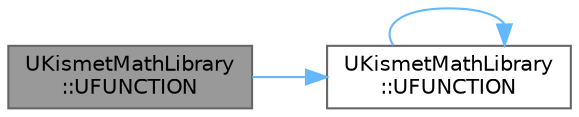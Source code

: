 digraph "UKismetMathLibrary::UFUNCTION"
{
 // INTERACTIVE_SVG=YES
 // LATEX_PDF_SIZE
  bgcolor="transparent";
  edge [fontname=Helvetica,fontsize=10,labelfontname=Helvetica,labelfontsize=10];
  node [fontname=Helvetica,fontsize=10,shape=box,height=0.2,width=0.4];
  rankdir="LR";
  Node1 [id="Node000001",label="UKismetMathLibrary\l::UFUNCTION",height=0.2,width=0.4,color="gray40", fillcolor="grey60", style="filled", fontcolor="black",tooltip="Determine if a class is a child of another class."];
  Node1 -> Node2 [id="edge1_Node000001_Node000002",color="steelblue1",style="solid",tooltip=" "];
  Node2 [id="Node000002",label="UKismetMathLibrary\l::UFUNCTION",height=0.2,width=0.4,color="grey40", fillcolor="white", style="filled",URL="$d3/d8e/classUKismetMathLibrary.html#a3386da4351f92810cb6e2ee408805a15",tooltip="Get a random chance with the specified weight."];
  Node2 -> Node2 [id="edge2_Node000002_Node000002",color="steelblue1",style="solid",tooltip=" "];
}
